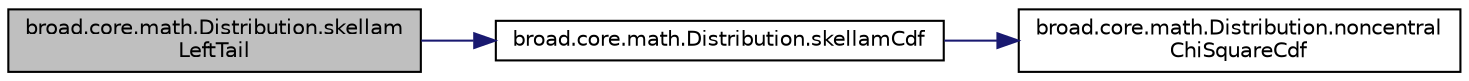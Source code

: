 digraph "broad.core.math.Distribution.skellamLeftTail"
{
  edge [fontname="Helvetica",fontsize="10",labelfontname="Helvetica",labelfontsize="10"];
  node [fontname="Helvetica",fontsize="10",shape=record];
  rankdir="LR";
  Node1 [label="broad.core.math.Distribution.skellam\lLeftTail",height=0.2,width=0.4,color="black", fillcolor="grey75", style="filled" fontcolor="black"];
  Node1 -> Node2 [color="midnightblue",fontsize="10",style="solid",fontname="Helvetica"];
  Node2 [label="broad.core.math.Distribution.skellamCdf",height=0.2,width=0.4,color="black", fillcolor="white", style="filled",URL="$classbroad_1_1core_1_1math_1_1_distribution.html#a73bea7f039165ac6fcf44985214db058"];
  Node2 -> Node3 [color="midnightblue",fontsize="10",style="solid",fontname="Helvetica"];
  Node3 [label="broad.core.math.Distribution.noncentral\lChiSquareCdf",height=0.2,width=0.4,color="black", fillcolor="white", style="filled",URL="$classbroad_1_1core_1_1math_1_1_distribution.html#af9a429d1ca0e03e86e42d0e3cc9650d8"];
}
